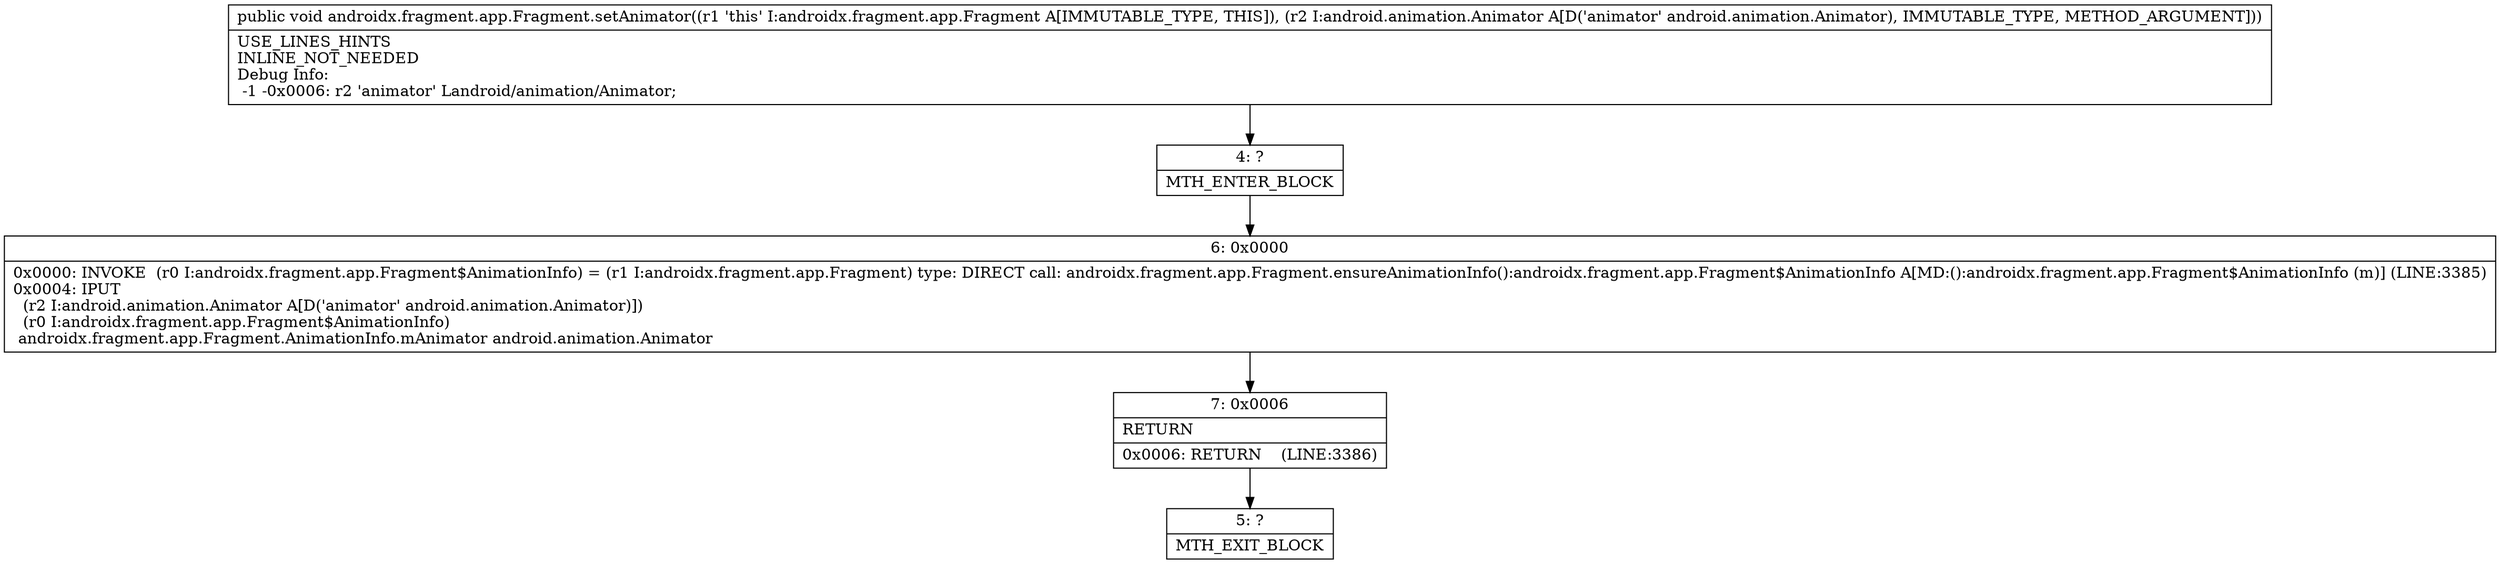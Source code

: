 digraph "CFG forandroidx.fragment.app.Fragment.setAnimator(Landroid\/animation\/Animator;)V" {
Node_4 [shape=record,label="{4\:\ ?|MTH_ENTER_BLOCK\l}"];
Node_6 [shape=record,label="{6\:\ 0x0000|0x0000: INVOKE  (r0 I:androidx.fragment.app.Fragment$AnimationInfo) = (r1 I:androidx.fragment.app.Fragment) type: DIRECT call: androidx.fragment.app.Fragment.ensureAnimationInfo():androidx.fragment.app.Fragment$AnimationInfo A[MD:():androidx.fragment.app.Fragment$AnimationInfo (m)] (LINE:3385)\l0x0004: IPUT  \l  (r2 I:android.animation.Animator A[D('animator' android.animation.Animator)])\l  (r0 I:androidx.fragment.app.Fragment$AnimationInfo)\l androidx.fragment.app.Fragment.AnimationInfo.mAnimator android.animation.Animator \l}"];
Node_7 [shape=record,label="{7\:\ 0x0006|RETURN\l|0x0006: RETURN    (LINE:3386)\l}"];
Node_5 [shape=record,label="{5\:\ ?|MTH_EXIT_BLOCK\l}"];
MethodNode[shape=record,label="{public void androidx.fragment.app.Fragment.setAnimator((r1 'this' I:androidx.fragment.app.Fragment A[IMMUTABLE_TYPE, THIS]), (r2 I:android.animation.Animator A[D('animator' android.animation.Animator), IMMUTABLE_TYPE, METHOD_ARGUMENT]))  | USE_LINES_HINTS\lINLINE_NOT_NEEDED\lDebug Info:\l  \-1 \-0x0006: r2 'animator' Landroid\/animation\/Animator;\l}"];
MethodNode -> Node_4;Node_4 -> Node_6;
Node_6 -> Node_7;
Node_7 -> Node_5;
}

